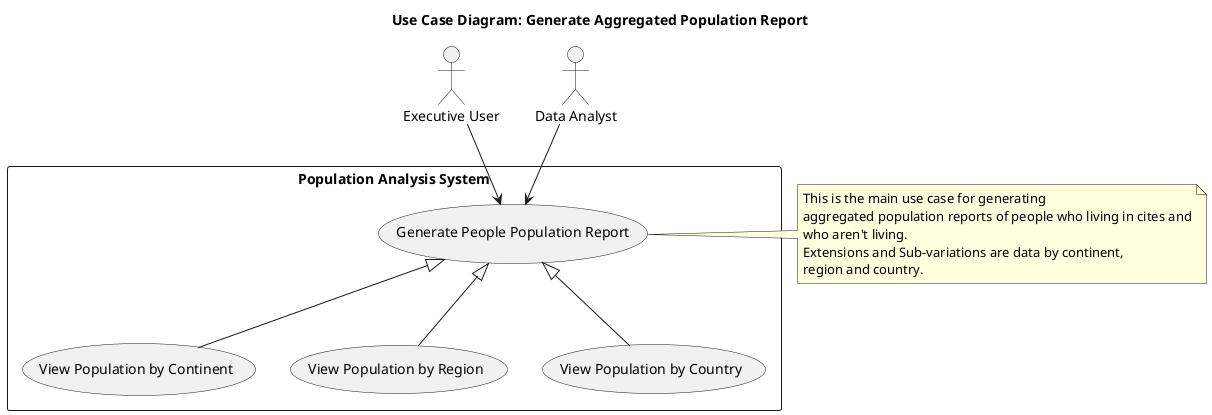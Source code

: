 @startuml
title Use Case Diagram: Generate Aggregated Population Report

actor "Executive User" as Executive
actor "Data Analyst" as Owner

rectangle "Population Analysis System" {

    usecase "Generate People Population Report" as UC_Main

    usecase "View Population by Continent" as UC_Continent
    usecase "View Population by Region" as UC_Region
    usecase "View Population by Country" as UC_Country
}

Owner --> UC_Main
Executive --> UC_Main

UC_Main <|-- UC_Continent
UC_Main <|-- UC_Region
UC_Main <|-- UC_Country

note right of UC_Main
This is the main use case for generating
aggregated population reports of people who living in cites and
who aren't living.
Extensions and Sub-variations are data by continent,
region and country.
end note

@enduml
